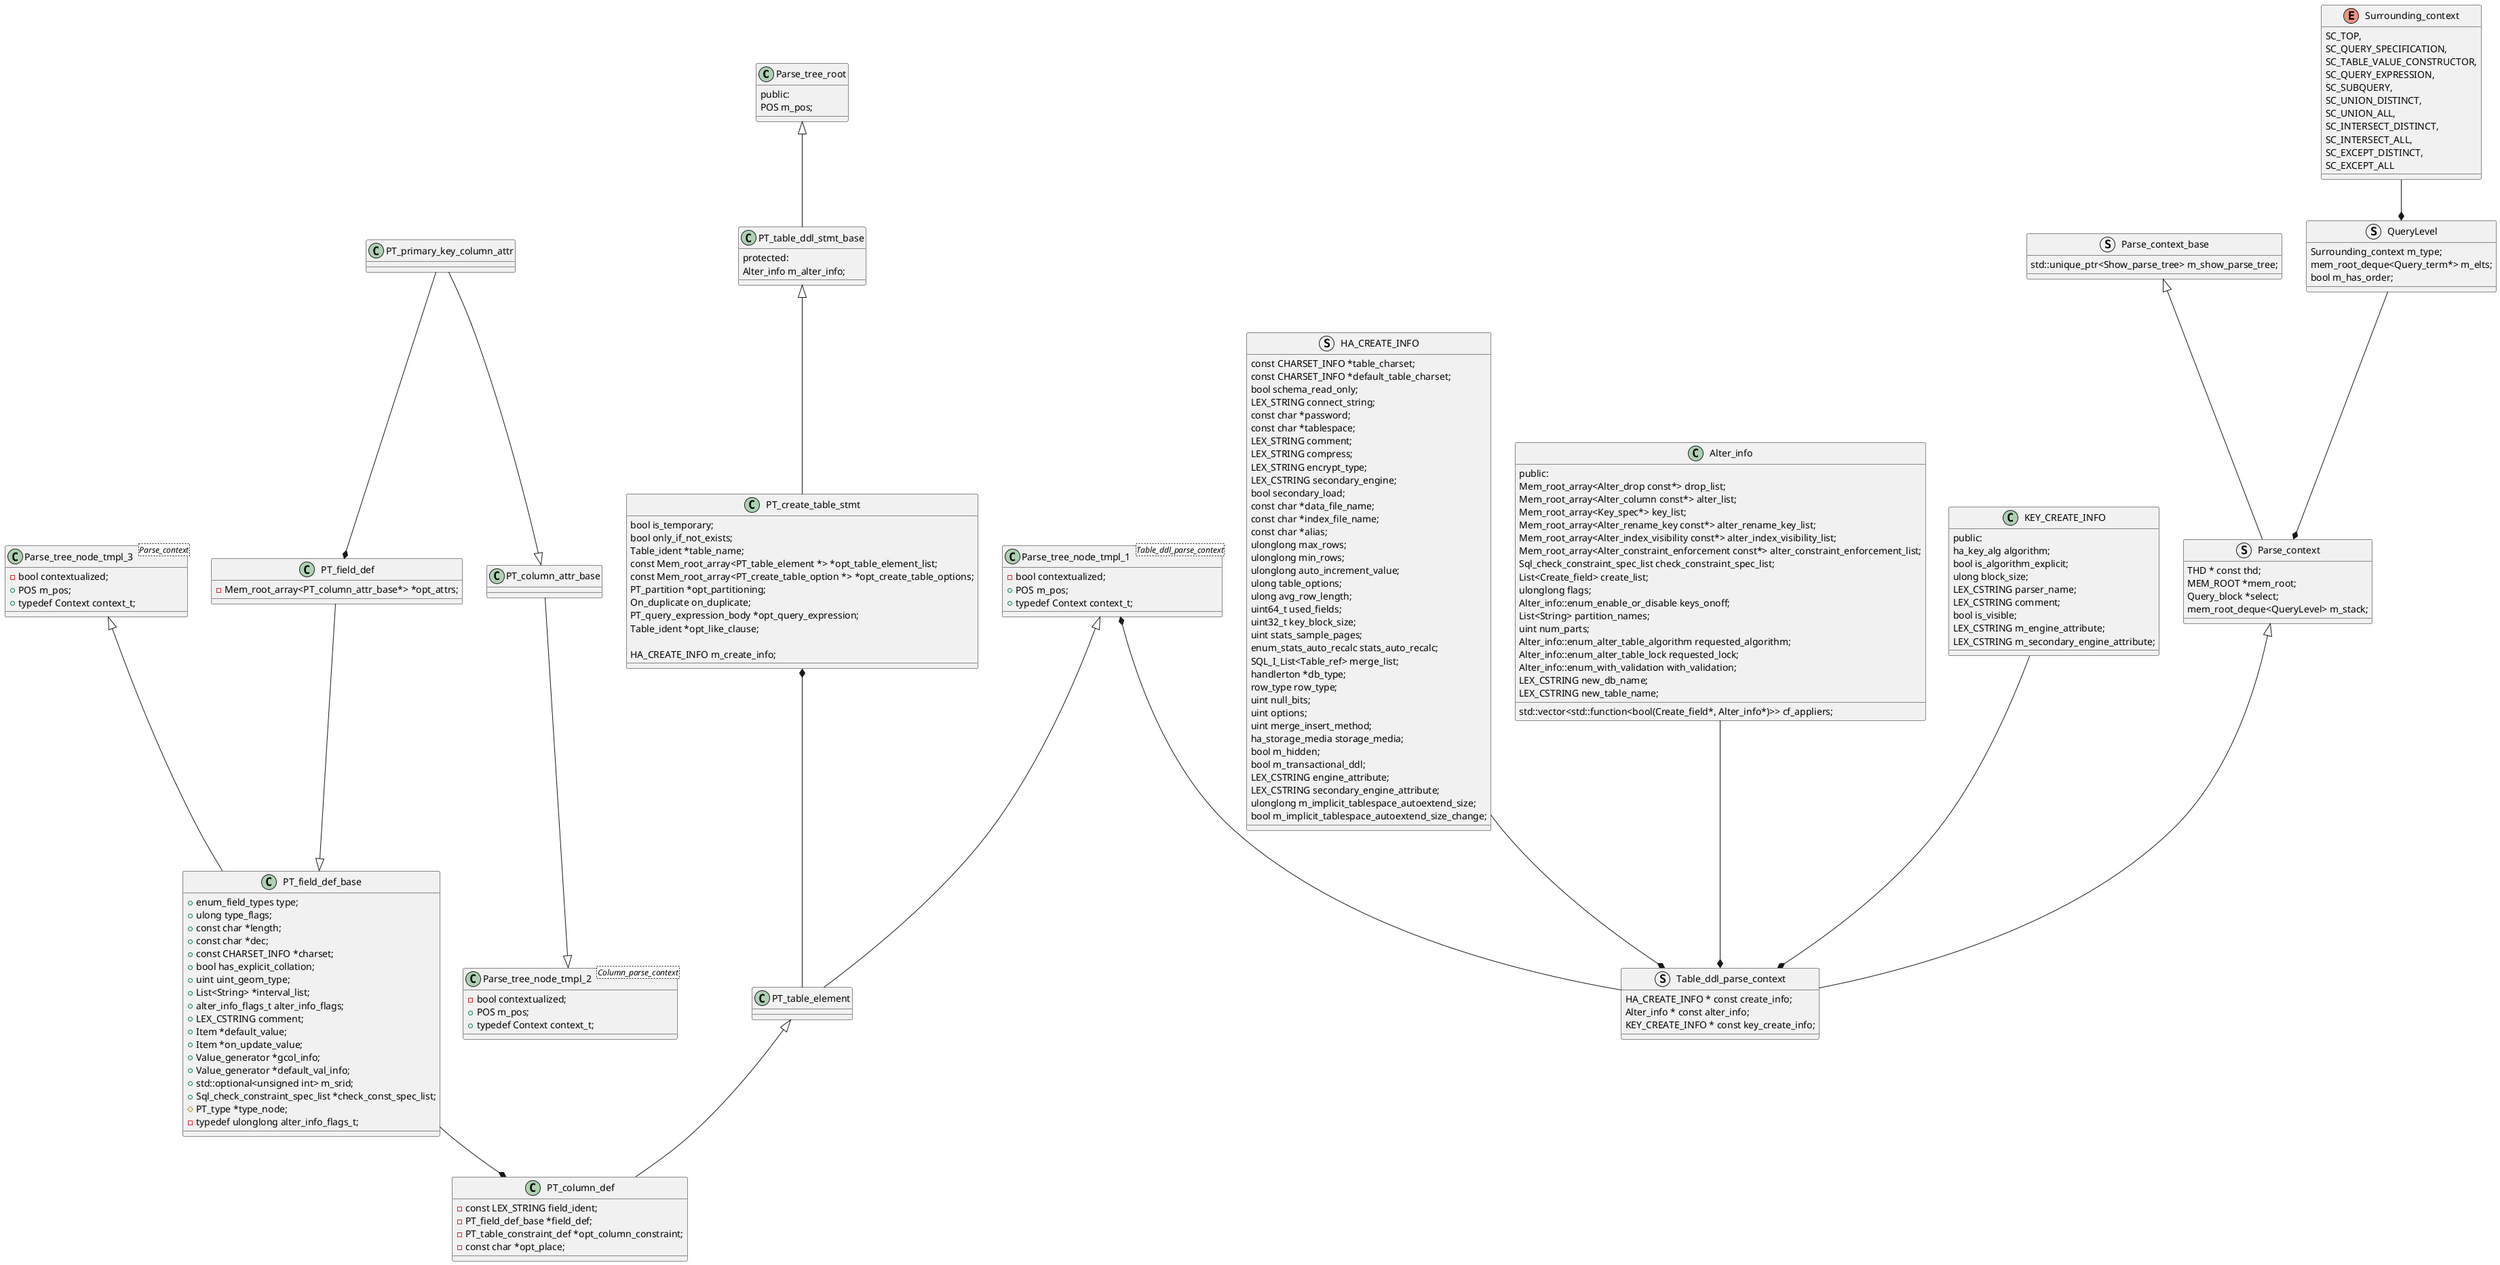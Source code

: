 @startuml

class Parse_tree_root {
  public:
    POS m_pos;
}

class PT_table_ddl_stmt_base{
  protected:
    Alter_info m_alter_info;
}

class PT_create_table_stmt {
  bool is_temporary;
  bool only_if_not_exists;
  Table_ident *table_name;
  const Mem_root_array<PT_table_element *> *opt_table_element_list;
  const Mem_root_array<PT_create_table_option *> *opt_create_table_options;
  PT_partition *opt_partitioning;
  On_duplicate on_duplicate;
  PT_query_expression_body *opt_query_expression;
  Table_ident *opt_like_clause;

  HA_CREATE_INFO m_create_info;
}

Parse_tree_root <|-- PT_table_ddl_stmt_base
PT_table_ddl_stmt_base <|-- PT_create_table_stmt

class PT_table_element {}

class Parse_tree_node_tmpl_1<Table_ddl_parse_context> {
- bool contextualized;
+ POS m_pos;
+ typedef Context context_t;
}

Parse_tree_node_tmpl_1 <|-- PT_table_element

class PT_column_def {
- const LEX_STRING field_ident;
- PT_field_def_base *field_def;
- PT_table_constraint_def *opt_column_constraint;
- const char *opt_place;
}

PT_table_element <|-- PT_column_def
PT_create_table_stmt *-- PT_table_element

class PT_field_def_base {
+ enum_field_types type;
+ ulong type_flags;
+ const char *length;
+ const char *dec;
+ const CHARSET_INFO *charset;
+ bool has_explicit_collation;
+ uint uint_geom_type;
+ List<String> *interval_list;
+ alter_info_flags_t alter_info_flags;
+ LEX_CSTRING comment;
+ Item *default_value;
+ Item *on_update_value;
+ Value_generator *gcol_info;
+ Value_generator *default_val_info;
+ std::optional<unsigned int> m_srid;
+ Sql_check_constraint_spec_list *check_const_spec_list;
# PT_type *type_node;
- typedef ulonglong alter_info_flags_t;
}
class Parse_tree_node_tmpl_3<Parse_context>{
- bool contextualized;
+ POS m_pos;
+ typedef Context context_t;
}
Parse_tree_node_tmpl_3 <|-- PT_field_def_base
class PT_field_def {
- Mem_root_array<PT_column_attr_base*> *opt_attrs;
}
PT_field_def --|> PT_field_def_base
PT_field_def_base --* PT_column_def

class PT_primary_key_column_attr {}
class PT_column_attr_base {}
PT_primary_key_column_attr --|> PT_column_attr_base
PT_primary_key_column_attr --* PT_field_def
class Parse_tree_node_tmpl_2<Column_parse_context> {
- bool contextualized;
+ POS m_pos;
+ typedef Context context_t;
}
PT_column_attr_base --|> Parse_tree_node_tmpl_2


struct Parse_context_base {
    std::unique_ptr<Show_parse_tree> m_show_parse_tree;
}
struct Parse_context {
    THD * const thd;
    MEM_ROOT *mem_root;
    Query_block *select;
    mem_root_deque<QueryLevel> m_stack;
}
struct Table_ddl_parse_context {
    HA_CREATE_INFO * const create_info;
    Alter_info * const alter_info;
    KEY_CREATE_INFO * const key_create_info;
}
Parse_context_base <|-- Parse_context
Parse_context <|-- Table_ddl_parse_context
Parse_tree_node_tmpl_1 *-- Table_ddl_parse_context

struct QueryLevel {
    Surrounding_context m_type;
    mem_root_deque<Query_term*> m_elts;
    bool m_has_order;
}
QueryLevel --* Parse_context

enum Surrounding_context {
  SC_TOP,
  SC_QUERY_SPECIFICATION,
  SC_TABLE_VALUE_CONSTRUCTOR,
  SC_QUERY_EXPRESSION,
  SC_SUBQUERY,
  SC_UNION_DISTINCT,
  SC_UNION_ALL,
  SC_INTERSECT_DISTINCT,
  SC_INTERSECT_ALL,
  SC_EXCEPT_DISTINCT,
  SC_EXCEPT_ALL
}
Surrounding_context --* QueryLevel

struct HA_CREATE_INFO {
    const CHARSET_INFO *table_charset;
    const CHARSET_INFO *default_table_charset;
    bool schema_read_only;
    LEX_STRING connect_string;
    const char *password;
    const char *tablespace;
    LEX_STRING comment;
    LEX_STRING compress;
    LEX_STRING encrypt_type;
    LEX_CSTRING secondary_engine;
    bool secondary_load;
    const char *data_file_name;
    const char *index_file_name;
    const char *alias;
    ulonglong max_rows;
    ulonglong min_rows;
    ulonglong auto_increment_value;
    ulong table_options;
    ulong avg_row_length;
    uint64_t used_fields;
    uint32_t key_block_size;
    uint stats_sample_pages;
    enum_stats_auto_recalc stats_auto_recalc;
    SQL_I_List<Table_ref> merge_list;
    handlerton *db_type;
    row_type row_type;
    uint null_bits;
    uint options;
    uint merge_insert_method;
    ha_storage_media storage_media;
    bool m_hidden;
    bool m_transactional_ddl;
    LEX_CSTRING engine_attribute;
    LEX_CSTRING secondary_engine_attribute;
    ulonglong m_implicit_tablespace_autoextend_size;
    bool m_implicit_tablespace_autoextend_size_change;
}

class Alter_info {
  public:
    Mem_root_array<Alter_drop const*> drop_list;
    Mem_root_array<Alter_column const*> alter_list;
    Mem_root_array<Key_spec*> key_list;
    Mem_root_array<Alter_rename_key const*> alter_rename_key_list;
    Mem_root_array<Alter_index_visibility const*> alter_index_visibility_list;
    Mem_root_array<Alter_constraint_enforcement const*> alter_constraint_enforcement_list;
    Sql_check_constraint_spec_list check_constraint_spec_list;
    List<Create_field> create_list;
    std::vector<std::function<bool(Create_field*, Alter_info*)>> cf_appliers;
    ulonglong flags;
    Alter_info::enum_enable_or_disable keys_onoff;
    List<String> partition_names;
    uint num_parts;
    Alter_info::enum_alter_table_algorithm requested_algorithm;
    Alter_info::enum_alter_table_lock requested_lock;
    Alter_info::enum_with_validation with_validation;
    LEX_CSTRING new_db_name;
    LEX_CSTRING new_table_name;
}
class KEY_CREATE_INFO {
  public:
    ha_key_alg algorithm;
    bool is_algorithm_explicit;
    ulong block_size;
    LEX_CSTRING parser_name;
    LEX_CSTRING comment;
    bool is_visible;
    LEX_CSTRING m_engine_attribute;
    LEX_CSTRING m_secondary_engine_attribute;
}
HA_CREATE_INFO --* Table_ddl_parse_context
Alter_info --* Table_ddl_parse_context
KEY_CREATE_INFO --* Table_ddl_parse_context
@enduml
